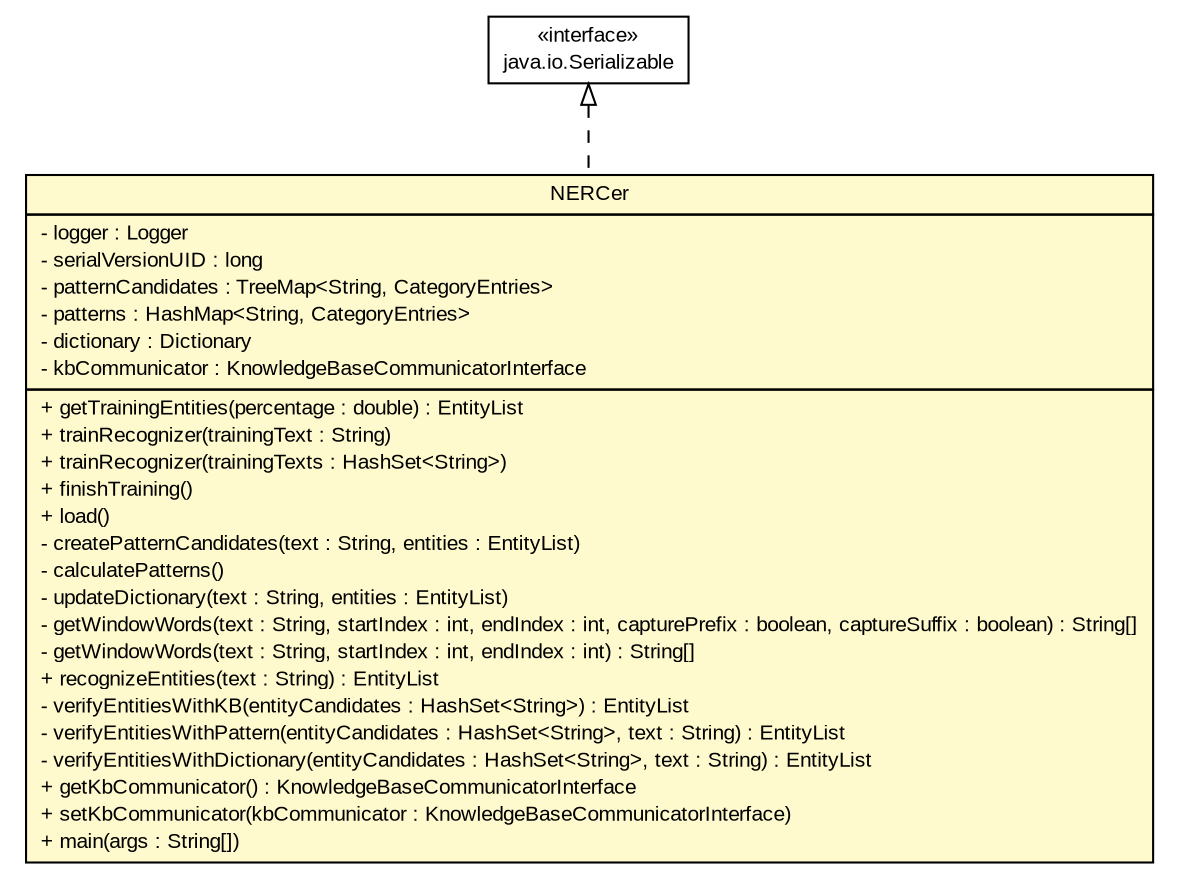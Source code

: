 #!/usr/local/bin/dot
#
# Class diagram 
# Generated by UMLGraph version 5.2 (http://www.umlgraph.org/)
#

digraph G {
	edge [fontname="arial",fontsize=10,labelfontname="arial",labelfontsize=10];
	node [fontname="arial",fontsize=10,shape=plaintext];
	nodesep=0.25;
	ranksep=0.5;
	// tud.iir.tagging.NERCer
	c54086 [label=<<table title="tud.iir.tagging.NERCer" border="0" cellborder="1" cellspacing="0" cellpadding="2" port="p" bgcolor="lemonChiffon" href="./NERCer.html">
		<tr><td><table border="0" cellspacing="0" cellpadding="1">
<tr><td align="center" balign="center"> NERCer </td></tr>
		</table></td></tr>
		<tr><td><table border="0" cellspacing="0" cellpadding="1">
<tr><td align="left" balign="left"> - logger : Logger </td></tr>
<tr><td align="left" balign="left"> - serialVersionUID : long </td></tr>
<tr><td align="left" balign="left"> - patternCandidates : TreeMap&lt;String, CategoryEntries&gt; </td></tr>
<tr><td align="left" balign="left"> - patterns : HashMap&lt;String, CategoryEntries&gt; </td></tr>
<tr><td align="left" balign="left"> - dictionary : Dictionary </td></tr>
<tr><td align="left" balign="left"> - kbCommunicator : KnowledgeBaseCommunicatorInterface </td></tr>
		</table></td></tr>
		<tr><td><table border="0" cellspacing="0" cellpadding="1">
<tr><td align="left" balign="left"> + getTrainingEntities(percentage : double) : EntityList </td></tr>
<tr><td align="left" balign="left"> + trainRecognizer(trainingText : String) </td></tr>
<tr><td align="left" balign="left"> + trainRecognizer(trainingTexts : HashSet&lt;String&gt;) </td></tr>
<tr><td align="left" balign="left"> + finishTraining() </td></tr>
<tr><td align="left" balign="left"> + load() </td></tr>
<tr><td align="left" balign="left"> - createPatternCandidates(text : String, entities : EntityList) </td></tr>
<tr><td align="left" balign="left"> - calculatePatterns() </td></tr>
<tr><td align="left" balign="left"> - updateDictionary(text : String, entities : EntityList) </td></tr>
<tr><td align="left" balign="left"> - getWindowWords(text : String, startIndex : int, endIndex : int, capturePrefix : boolean, captureSuffix : boolean) : String[] </td></tr>
<tr><td align="left" balign="left"> - getWindowWords(text : String, startIndex : int, endIndex : int) : String[] </td></tr>
<tr><td align="left" balign="left"> + recognizeEntities(text : String) : EntityList </td></tr>
<tr><td align="left" balign="left"> - verifyEntitiesWithKB(entityCandidates : HashSet&lt;String&gt;) : EntityList </td></tr>
<tr><td align="left" balign="left"> - verifyEntitiesWithPattern(entityCandidates : HashSet&lt;String&gt;, text : String) : EntityList </td></tr>
<tr><td align="left" balign="left"> - verifyEntitiesWithDictionary(entityCandidates : HashSet&lt;String&gt;, text : String) : EntityList </td></tr>
<tr><td align="left" balign="left"> + getKbCommunicator() : KnowledgeBaseCommunicatorInterface </td></tr>
<tr><td align="left" balign="left"> + setKbCommunicator(kbCommunicator : KnowledgeBaseCommunicatorInterface) </td></tr>
<tr><td align="left" balign="left"> + main(args : String[]) </td></tr>
		</table></td></tr>
		</table>>, fontname="arial", fontcolor="black", fontsize=10.0];
	//tud.iir.tagging.NERCer implements java.io.Serializable
	c54107:p -> c54086:p [dir=back,arrowtail=empty,style=dashed];
	// java.io.Serializable
	c54107 [label=<<table title="java.io.Serializable" border="0" cellborder="1" cellspacing="0" cellpadding="2" port="p" href="http://java.sun.com/j2se/1.4.2/docs/api/java/io/Serializable.html">
		<tr><td><table border="0" cellspacing="0" cellpadding="1">
<tr><td align="center" balign="center"> &#171;interface&#187; </td></tr>
<tr><td align="center" balign="center"> java.io.Serializable </td></tr>
		</table></td></tr>
		</table>>, fontname="arial", fontcolor="black", fontsize=10.0];
}

